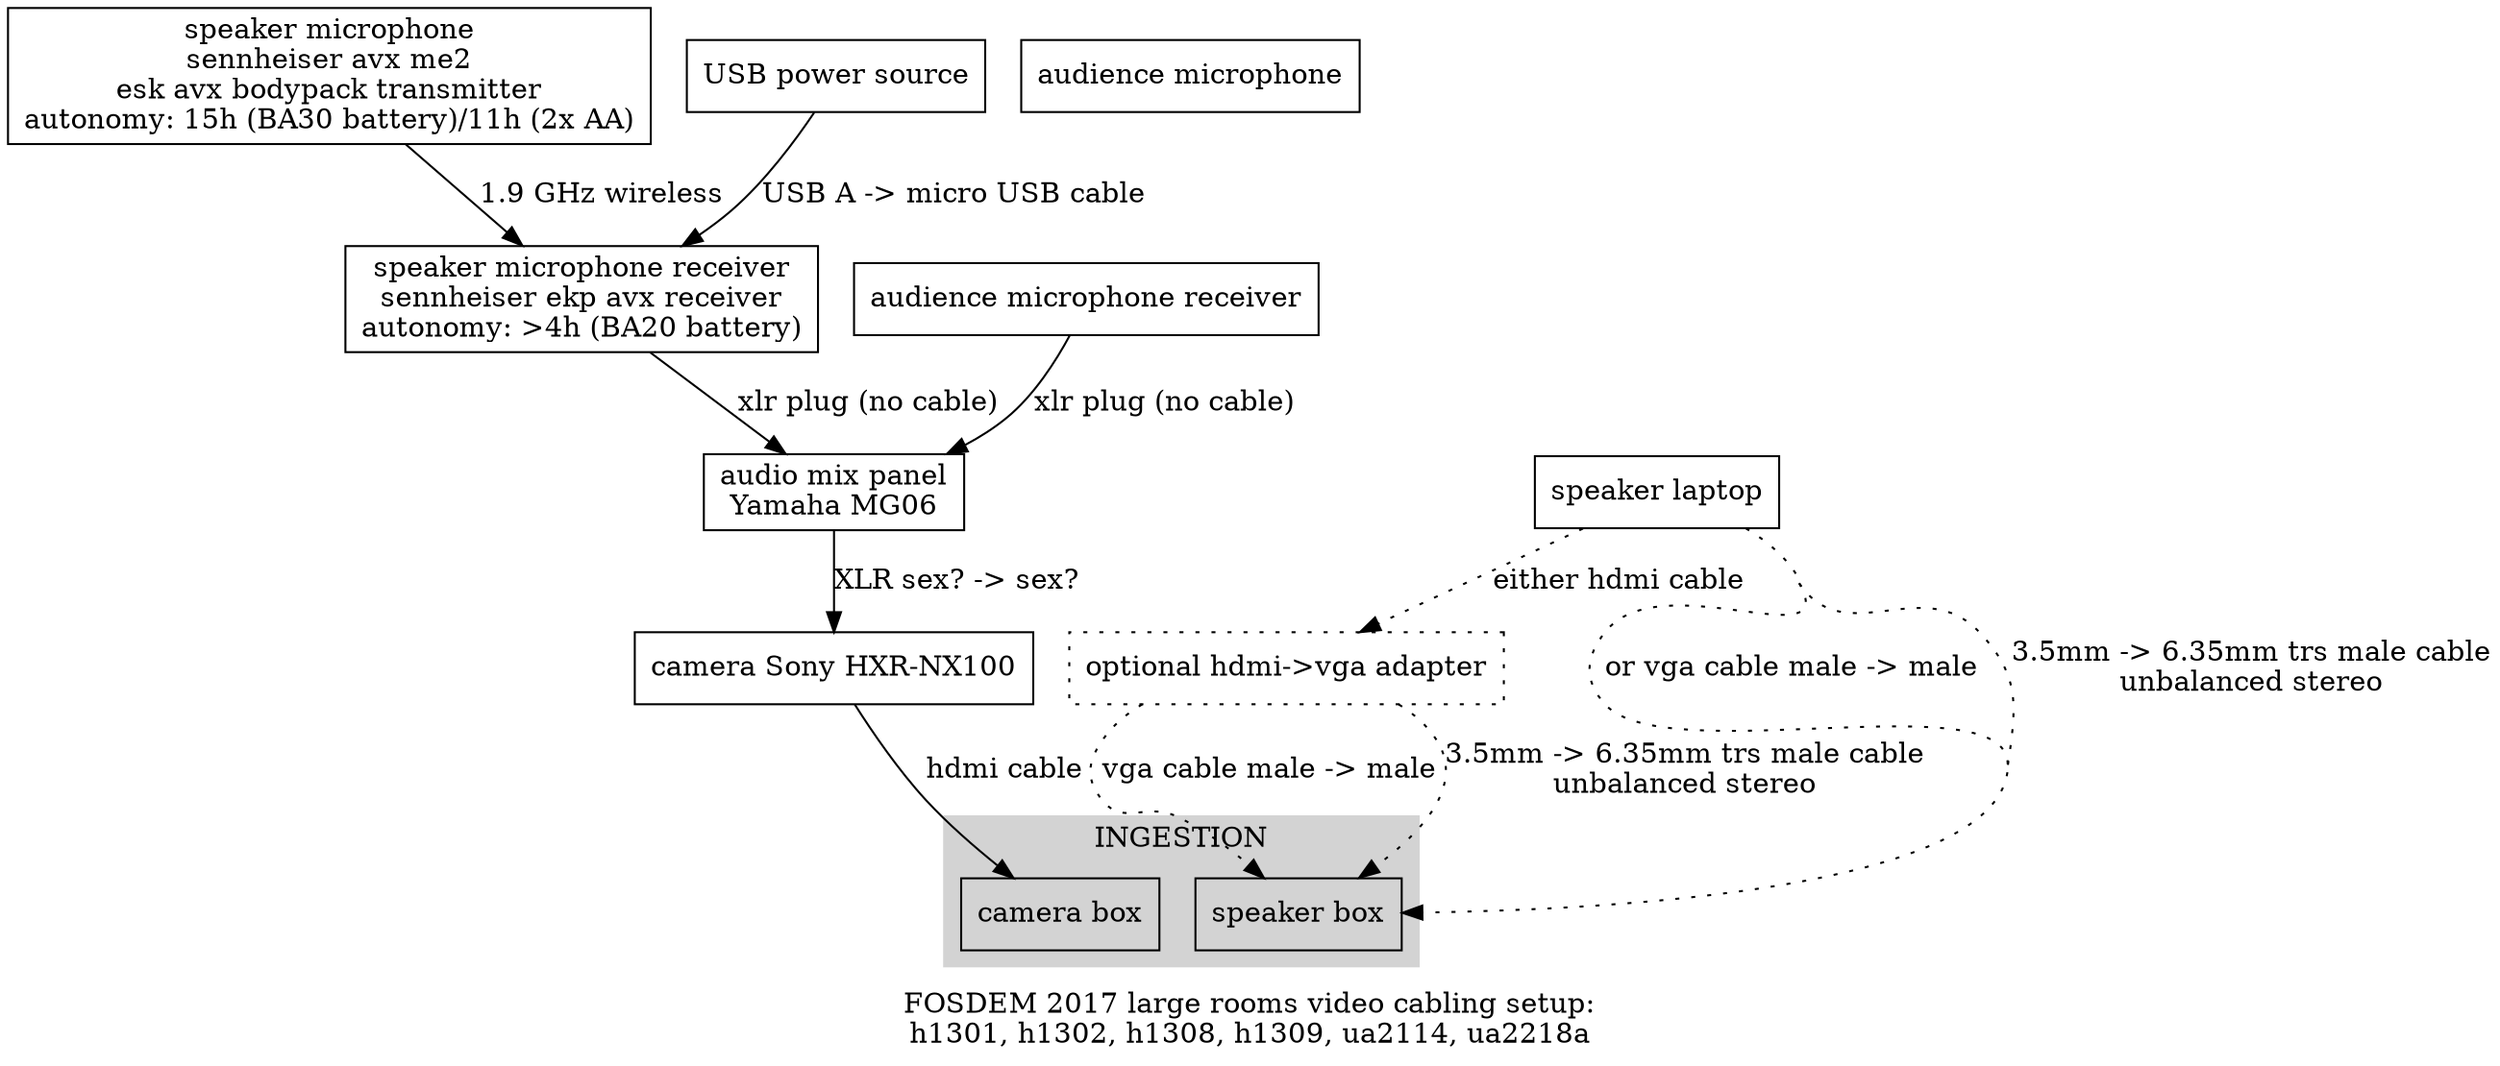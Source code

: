 digraph G {
	label="FOSDEM 2017 large rooms video cabling setup:\nh1301, h1302, h1308, h1309, ua2114, ua2218a";
	concentrate=true;
	node [shape=box];
	speaker_microphone [label="speaker microphone\nsennheiser avx me2\nesk avx bodypack transmitter\nautonomy: 15h (BA30 battery)/11h (2x AA)", URL="https://en-us.sennheiser.com/global-downloads/file/6524/AVX_Manual_06_2015_EN.pdf"];
	speaker_microphone_receiver [label="speaker microphone receiver\nsennheiser ekp avx receiver\nautonomy: >4h (BA20 battery)", URL="https://en-us.sennheiser.com/global-downloads/file/6524/AVX_Manual_06_2015_EN.pdf"];
	speaker_microphone_receiver_charger [label="USB power source"];
	audience_microphone [label="audience microphone"];
	audience_microphone_receiver [label="audience microphone receiver"];
	mix_panel [label="audio mix panel\nYamaha MG06"];
	speaker_laptop [label="speaker laptop"];
	speaker_laptop_optional_adapter [label="optional hdmi->vga adapter", style="dotted"];
	camera [label="camera Sony HXR-NX100", URL="https://pro.sony.com/bbsccms/assets/files/micro/nxcam/latest/Sony_HXR-NX100.pdf"];

	subgraph fosdem_network {
		subgraph cluster_room {
			style=filled;
			color=lightgrey;
			node [style=filled];
			//parts
			cam_box [label="camera box", URL="https://github.com/FOSDEM/video"];
			speaker_box [label="speaker box", URL="https://github.com/FOSDEM/video"];
			label = "INGESTION";
		}

	}

	speaker_microphone -> speaker_microphone_receiver [label="1.9 GHz wireless"];
	speaker_microphone_receiver_charger -> speaker_microphone_receiver [label="USB A -> micro USB cable"];
	speaker_microphone_receiver -> mix_panel [label="xlr plug (no cable)"];
	audience_microphone_receiver -> mix_panel [label="xlr plug (no cable)"];
	mix_panel -> camera [label="XLR sex? -> sex?"];
	speaker_laptop -> speaker_box [label="or vga cable male -> male", style="dotted"];
	speaker_laptop -> speaker_box [label="3.5mm -> 6.35mm trs male cable\nunbalanced stereo", style="dotted"];
	speaker_laptop -> speaker_laptop_optional_adapter [label="either hdmi cable", style="dotted"];
	speaker_laptop_optional_adapter -> speaker_box [label="vga cable male -> male", style="dotted"];
	speaker_laptop_optional_adapter -> speaker_box [label="3.5mm -> 6.35mm trs male cable\nunbalanced stereo", style="dotted"];
	camera -> cam_box [label="hdmi cable"];
}
